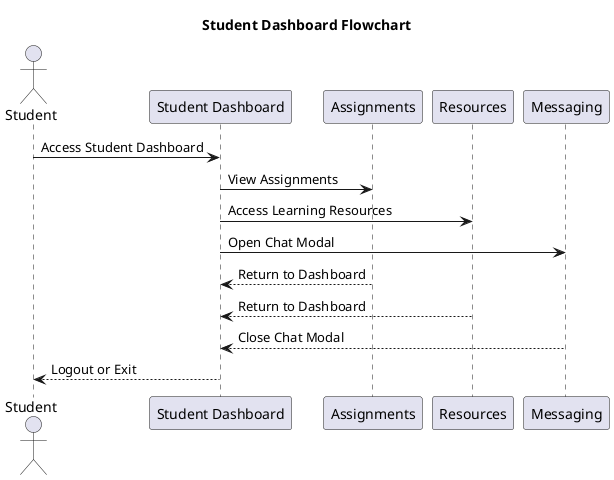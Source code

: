 @startuml Student Dashboard
title Student Dashboard Flowchart

actor Student
participant "Student Dashboard" as StudentDash
participant "Assignments" as Assignments
participant "Resources" as Resources
participant "Messaging" as Messaging

Student -> StudentDash: Access Student Dashboard
StudentDash -> Assignments: View Assignments
StudentDash -> Resources: Access Learning Resources
StudentDash -> Messaging: Open Chat Modal

Assignments --> StudentDash: Return to Dashboard
Resources --> StudentDash: Return to Dashboard
Messaging --> StudentDash: Close Chat Modal

StudentDash --> Student: Logout or Exit

@enduml